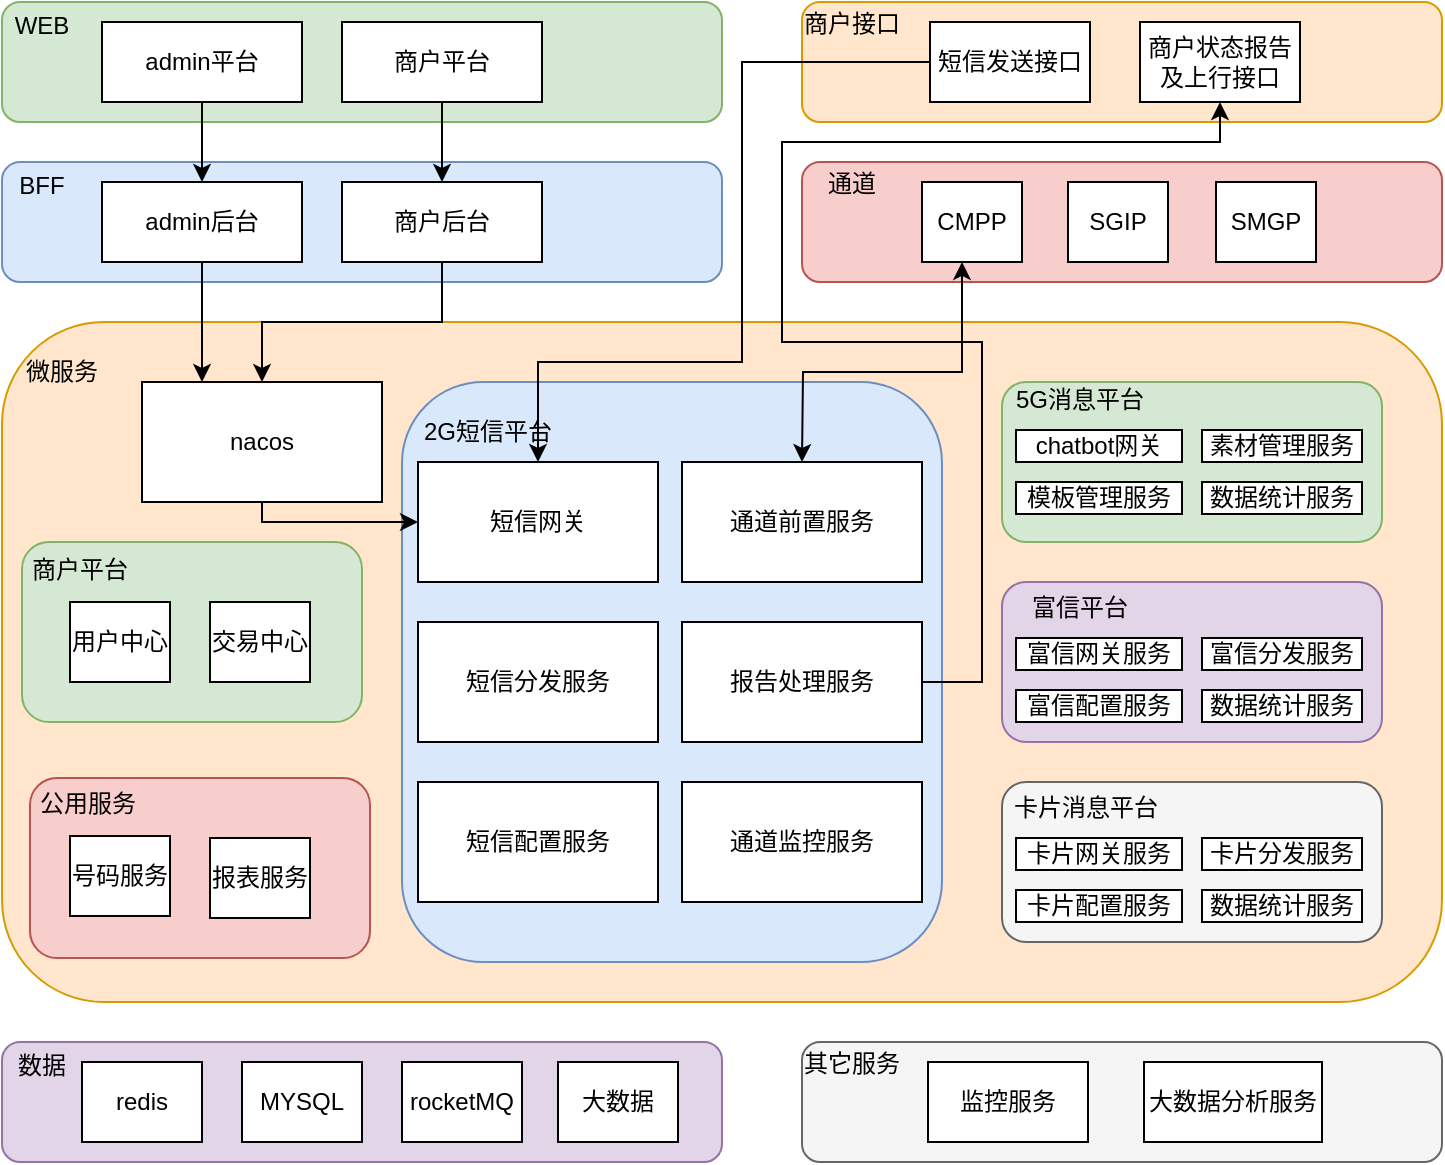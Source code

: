 <mxfile version="21.0.1" type="github">
  <diagram name="第 1 页" id="JLIDf0e1DJFyFmKzr0PZ">
    <mxGraphModel dx="1194" dy="727" grid="1" gridSize="10" guides="1" tooltips="1" connect="1" arrows="1" fold="1" page="1" pageScale="1" pageWidth="827" pageHeight="1169" math="0" shadow="0">
      <root>
        <mxCell id="0" />
        <mxCell id="1" parent="0" />
        <mxCell id="6hzJFKLqSvzQCjT4C_rZ-24" value="" style="rounded=1;whiteSpace=wrap;html=1;shadow=0;glass=0;sketch=0;strokeColor=#d79b00;fillColor=#ffe6cc;" parent="1" vertex="1">
          <mxGeometry x="40" y="200" width="720" height="340" as="geometry" />
        </mxCell>
        <mxCell id="6hzJFKLqSvzQCjT4C_rZ-15" value="" style="rounded=1;whiteSpace=wrap;html=1;shadow=0;glass=0;sketch=0;strokeColor=#6c8ebf;fillColor=#dae8fc;" parent="1" vertex="1">
          <mxGeometry x="40" y="120" width="360" height="60" as="geometry" />
        </mxCell>
        <mxCell id="6hzJFKLqSvzQCjT4C_rZ-53" value="" style="rounded=1;whiteSpace=wrap;html=1;shadow=0;glass=0;sketch=0;strokeColor=#6c8ebf;fillColor=#dae8fc;" parent="1" vertex="1">
          <mxGeometry x="240" y="230" width="270" height="290" as="geometry" />
        </mxCell>
        <mxCell id="6hzJFKLqSvzQCjT4C_rZ-5" value="" style="rounded=1;whiteSpace=wrap;html=1;shadow=0;glass=0;sketch=0;strokeColor=#82b366;fillColor=#d5e8d4;" parent="1" vertex="1">
          <mxGeometry x="40" y="40" width="360" height="60" as="geometry" />
        </mxCell>
        <mxCell id="6hzJFKLqSvzQCjT4C_rZ-6" value="" style="rounded=1;whiteSpace=wrap;html=1;shadow=0;glass=0;sketch=0;strokeColor=#d79b00;fillColor=#ffe6cc;" parent="1" vertex="1">
          <mxGeometry x="440" y="40" width="320" height="60" as="geometry" />
        </mxCell>
        <mxCell id="6hzJFKLqSvzQCjT4C_rZ-7" value="WEB" style="text;html=1;strokeColor=none;fillColor=none;align=center;verticalAlign=middle;whiteSpace=wrap;rounded=0;" parent="1" vertex="1">
          <mxGeometry x="40" y="42" width="40" height="20" as="geometry" />
        </mxCell>
        <mxCell id="6hzJFKLqSvzQCjT4C_rZ-8" value="商户接口" style="text;html=1;strokeColor=none;fillColor=none;align=center;verticalAlign=middle;whiteSpace=wrap;rounded=0;" parent="1" vertex="1">
          <mxGeometry x="440" y="41" width="50" height="20" as="geometry" />
        </mxCell>
        <mxCell id="6hzJFKLqSvzQCjT4C_rZ-94" style="edgeStyle=orthogonalEdgeStyle;rounded=0;orthogonalLoop=1;jettySize=auto;html=1;entryX=0.5;entryY=0;entryDx=0;entryDy=0;" parent="1" source="6hzJFKLqSvzQCjT4C_rZ-10" target="6hzJFKLqSvzQCjT4C_rZ-19" edge="1">
          <mxGeometry relative="1" as="geometry" />
        </mxCell>
        <mxCell id="6hzJFKLqSvzQCjT4C_rZ-10" value="admin平台" style="rounded=0;whiteSpace=wrap;html=1;shadow=0;glass=0;sketch=0;strokeColor=default;gradientColor=none;" parent="1" vertex="1">
          <mxGeometry x="90" y="50" width="100" height="40" as="geometry" />
        </mxCell>
        <mxCell id="6hzJFKLqSvzQCjT4C_rZ-95" style="edgeStyle=orthogonalEdgeStyle;rounded=0;orthogonalLoop=1;jettySize=auto;html=1;entryX=0.5;entryY=0;entryDx=0;entryDy=0;" parent="1" source="6hzJFKLqSvzQCjT4C_rZ-11" target="6hzJFKLqSvzQCjT4C_rZ-20" edge="1">
          <mxGeometry relative="1" as="geometry" />
        </mxCell>
        <mxCell id="6hzJFKLqSvzQCjT4C_rZ-11" value="商户平台" style="rounded=0;whiteSpace=wrap;html=1;shadow=0;glass=0;sketch=0;strokeColor=default;gradientColor=none;" parent="1" vertex="1">
          <mxGeometry x="210" y="50" width="100" height="40" as="geometry" />
        </mxCell>
        <mxCell id="6hzJFKLqSvzQCjT4C_rZ-90" style="edgeStyle=orthogonalEdgeStyle;rounded=0;orthogonalLoop=1;jettySize=auto;html=1;entryX=0.5;entryY=0;entryDx=0;entryDy=0;" parent="1" source="6hzJFKLqSvzQCjT4C_rZ-13" target="6hzJFKLqSvzQCjT4C_rZ-69" edge="1">
          <mxGeometry relative="1" as="geometry">
            <Array as="points">
              <mxPoint x="410" y="70" />
              <mxPoint x="410" y="220" />
              <mxPoint x="308" y="220" />
            </Array>
          </mxGeometry>
        </mxCell>
        <mxCell id="6hzJFKLqSvzQCjT4C_rZ-13" value="短信发送接口" style="rounded=0;whiteSpace=wrap;html=1;shadow=0;glass=0;sketch=0;strokeColor=default;gradientColor=none;" parent="1" vertex="1">
          <mxGeometry x="504" y="50" width="80" height="40" as="geometry" />
        </mxCell>
        <mxCell id="6hzJFKLqSvzQCjT4C_rZ-14" value="商户状态报告及上行接口" style="rounded=0;whiteSpace=wrap;html=1;shadow=0;glass=0;sketch=0;strokeColor=default;gradientColor=none;" parent="1" vertex="1">
          <mxGeometry x="609" y="50" width="80" height="40" as="geometry" />
        </mxCell>
        <mxCell id="6hzJFKLqSvzQCjT4C_rZ-16" value="" style="rounded=1;whiteSpace=wrap;html=1;shadow=0;glass=0;sketch=0;strokeColor=#b85450;fillColor=#f8cecc;" parent="1" vertex="1">
          <mxGeometry x="440" y="120" width="320" height="60" as="geometry" />
        </mxCell>
        <mxCell id="6hzJFKLqSvzQCjT4C_rZ-17" value="BFF" style="text;html=1;strokeColor=none;fillColor=none;align=center;verticalAlign=middle;whiteSpace=wrap;rounded=0;" parent="1" vertex="1">
          <mxGeometry x="40" y="122" width="40" height="20" as="geometry" />
        </mxCell>
        <mxCell id="6hzJFKLqSvzQCjT4C_rZ-18" value="通道" style="text;html=1;strokeColor=none;fillColor=none;align=center;verticalAlign=middle;whiteSpace=wrap;rounded=0;" parent="1" vertex="1">
          <mxGeometry x="440" y="121" width="50" height="20" as="geometry" />
        </mxCell>
        <mxCell id="6hzJFKLqSvzQCjT4C_rZ-96" style="edgeStyle=orthogonalEdgeStyle;rounded=0;orthogonalLoop=1;jettySize=auto;html=1;entryX=0.25;entryY=0;entryDx=0;entryDy=0;exitX=0.5;exitY=1;exitDx=0;exitDy=0;" parent="1" source="6hzJFKLqSvzQCjT4C_rZ-19" target="6hzJFKLqSvzQCjT4C_rZ-67" edge="1">
          <mxGeometry relative="1" as="geometry">
            <mxPoint x="140" y="180" as="sourcePoint" />
            <mxPoint x="140" y="220" as="targetPoint" />
          </mxGeometry>
        </mxCell>
        <mxCell id="6hzJFKLqSvzQCjT4C_rZ-19" value="admin后台" style="rounded=0;whiteSpace=wrap;html=1;shadow=0;glass=0;sketch=0;strokeColor=default;gradientColor=none;" parent="1" vertex="1">
          <mxGeometry x="90" y="130" width="100" height="40" as="geometry" />
        </mxCell>
        <mxCell id="6hzJFKLqSvzQCjT4C_rZ-97" style="edgeStyle=orthogonalEdgeStyle;rounded=0;orthogonalLoop=1;jettySize=auto;html=1;" parent="1" source="6hzJFKLqSvzQCjT4C_rZ-20" target="6hzJFKLqSvzQCjT4C_rZ-67" edge="1">
          <mxGeometry relative="1" as="geometry" />
        </mxCell>
        <mxCell id="6hzJFKLqSvzQCjT4C_rZ-20" value="商户后台" style="rounded=0;whiteSpace=wrap;html=1;shadow=0;glass=0;sketch=0;strokeColor=default;gradientColor=none;" parent="1" vertex="1">
          <mxGeometry x="210" y="130" width="100" height="40" as="geometry" />
        </mxCell>
        <mxCell id="6hzJFKLqSvzQCjT4C_rZ-21" value="CMPP" style="rounded=0;whiteSpace=wrap;html=1;shadow=0;glass=0;sketch=0;strokeColor=default;gradientColor=none;" parent="1" vertex="1">
          <mxGeometry x="500" y="130" width="50" height="40" as="geometry" />
        </mxCell>
        <mxCell id="6hzJFKLqSvzQCjT4C_rZ-22" value="SGIP" style="rounded=0;whiteSpace=wrap;html=1;shadow=0;glass=0;sketch=0;strokeColor=default;gradientColor=none;" parent="1" vertex="1">
          <mxGeometry x="573" y="130" width="50" height="40" as="geometry" />
        </mxCell>
        <mxCell id="6hzJFKLqSvzQCjT4C_rZ-23" value="SMGP" style="rounded=0;whiteSpace=wrap;html=1;shadow=0;glass=0;sketch=0;strokeColor=default;gradientColor=none;" parent="1" vertex="1">
          <mxGeometry x="647" y="130" width="50" height="40" as="geometry" />
        </mxCell>
        <mxCell id="6hzJFKLqSvzQCjT4C_rZ-42" value="" style="rounded=1;whiteSpace=wrap;html=1;shadow=0;glass=0;sketch=0;strokeColor=#9673a6;fillColor=#e1d5e7;" parent="1" vertex="1">
          <mxGeometry x="40" y="560" width="360" height="60" as="geometry" />
        </mxCell>
        <mxCell id="6hzJFKLqSvzQCjT4C_rZ-43" value="" style="rounded=1;whiteSpace=wrap;html=1;shadow=0;glass=0;sketch=0;strokeColor=#666666;fillColor=#f5f5f5;fontColor=#333333;" parent="1" vertex="1">
          <mxGeometry x="440" y="560" width="320" height="60" as="geometry" />
        </mxCell>
        <mxCell id="6hzJFKLqSvzQCjT4C_rZ-44" value="数据" style="text;html=1;strokeColor=none;fillColor=none;align=center;verticalAlign=middle;whiteSpace=wrap;rounded=0;" parent="1" vertex="1">
          <mxGeometry x="40" y="562" width="40" height="20" as="geometry" />
        </mxCell>
        <mxCell id="6hzJFKLqSvzQCjT4C_rZ-45" value="其它服务" style="text;html=1;strokeColor=none;fillColor=none;align=center;verticalAlign=middle;whiteSpace=wrap;rounded=0;" parent="1" vertex="1">
          <mxGeometry x="440" y="561" width="50" height="20" as="geometry" />
        </mxCell>
        <mxCell id="6hzJFKLqSvzQCjT4C_rZ-46" value="redis" style="rounded=0;whiteSpace=wrap;html=1;shadow=0;glass=0;sketch=0;strokeColor=default;gradientColor=none;" parent="1" vertex="1">
          <mxGeometry x="80" y="570" width="60" height="40" as="geometry" />
        </mxCell>
        <mxCell id="6hzJFKLqSvzQCjT4C_rZ-47" value="MYSQL" style="rounded=0;whiteSpace=wrap;html=1;shadow=0;glass=0;sketch=0;strokeColor=default;gradientColor=none;" parent="1" vertex="1">
          <mxGeometry x="160" y="570" width="60" height="40" as="geometry" />
        </mxCell>
        <mxCell id="6hzJFKLqSvzQCjT4C_rZ-48" value="监控服务" style="rounded=0;whiteSpace=wrap;html=1;shadow=0;glass=0;sketch=0;strokeColor=default;gradientColor=none;" parent="1" vertex="1">
          <mxGeometry x="503" y="570" width="80" height="40" as="geometry" />
        </mxCell>
        <mxCell id="6hzJFKLqSvzQCjT4C_rZ-49" value="大数据分析服务" style="rounded=0;whiteSpace=wrap;html=1;shadow=0;glass=0;sketch=0;strokeColor=default;gradientColor=none;" parent="1" vertex="1">
          <mxGeometry x="611" y="570" width="89" height="40" as="geometry" />
        </mxCell>
        <mxCell id="6hzJFKLqSvzQCjT4C_rZ-50" value="微服务" style="text;html=1;strokeColor=none;fillColor=none;align=center;verticalAlign=middle;whiteSpace=wrap;rounded=0;" parent="1" vertex="1">
          <mxGeometry x="40" y="210" width="60" height="30" as="geometry" />
        </mxCell>
        <mxCell id="6hzJFKLqSvzQCjT4C_rZ-51" value="" style="rounded=1;whiteSpace=wrap;html=1;shadow=0;glass=0;sketch=0;strokeColor=#82b366;fillColor=#d5e8d4;" parent="1" vertex="1">
          <mxGeometry x="50" y="310" width="170" height="90" as="geometry" />
        </mxCell>
        <mxCell id="6hzJFKLqSvzQCjT4C_rZ-52" value="" style="rounded=1;whiteSpace=wrap;html=1;shadow=0;glass=0;sketch=0;strokeColor=#b85450;fillColor=#f8cecc;" parent="1" vertex="1">
          <mxGeometry x="54" y="428" width="170" height="90" as="geometry" />
        </mxCell>
        <mxCell id="6hzJFKLqSvzQCjT4C_rZ-54" value="" style="rounded=1;whiteSpace=wrap;html=1;shadow=0;glass=0;sketch=0;strokeColor=#82b366;fillColor=#d5e8d4;" parent="1" vertex="1">
          <mxGeometry x="540" y="230" width="190" height="80" as="geometry" />
        </mxCell>
        <mxCell id="6hzJFKLqSvzQCjT4C_rZ-55" value="" style="rounded=1;whiteSpace=wrap;html=1;shadow=0;glass=0;sketch=0;strokeColor=#9673a6;fillColor=#e1d5e7;" parent="1" vertex="1">
          <mxGeometry x="540" y="330" width="190" height="80" as="geometry" />
        </mxCell>
        <mxCell id="6hzJFKLqSvzQCjT4C_rZ-56" value="" style="rounded=1;whiteSpace=wrap;html=1;shadow=0;glass=0;sketch=0;strokeColor=#666666;fillColor=#f5f5f5;fontColor=#333333;" parent="1" vertex="1">
          <mxGeometry x="540" y="430" width="190" height="80" as="geometry" />
        </mxCell>
        <mxCell id="6hzJFKLqSvzQCjT4C_rZ-57" value="用户中心" style="rounded=0;whiteSpace=wrap;html=1;shadow=0;glass=0;sketch=0;strokeColor=default;gradientColor=none;" parent="1" vertex="1">
          <mxGeometry x="74" y="340" width="50" height="40" as="geometry" />
        </mxCell>
        <mxCell id="6hzJFKLqSvzQCjT4C_rZ-58" value="交易中心" style="rounded=0;whiteSpace=wrap;html=1;shadow=0;glass=0;sketch=0;strokeColor=default;gradientColor=none;" parent="1" vertex="1">
          <mxGeometry x="144" y="340" width="50" height="40" as="geometry" />
        </mxCell>
        <mxCell id="6hzJFKLqSvzQCjT4C_rZ-62" value="号码服务" style="rounded=0;whiteSpace=wrap;html=1;shadow=0;glass=0;sketch=0;strokeColor=default;gradientColor=none;" parent="1" vertex="1">
          <mxGeometry x="74" y="457" width="50" height="40" as="geometry" />
        </mxCell>
        <mxCell id="6hzJFKLqSvzQCjT4C_rZ-63" value="报表服务" style="rounded=0;whiteSpace=wrap;html=1;shadow=0;glass=0;sketch=0;strokeColor=default;gradientColor=none;" parent="1" vertex="1">
          <mxGeometry x="144" y="458" width="50" height="40" as="geometry" />
        </mxCell>
        <mxCell id="6hzJFKLqSvzQCjT4C_rZ-65" value="商户平台" style="text;html=1;strokeColor=none;fillColor=none;align=center;verticalAlign=middle;whiteSpace=wrap;rounded=0;" parent="1" vertex="1">
          <mxGeometry x="49" y="309" width="60" height="30" as="geometry" />
        </mxCell>
        <mxCell id="6hzJFKLqSvzQCjT4C_rZ-66" value="公用服务" style="text;html=1;strokeColor=none;fillColor=none;align=center;verticalAlign=middle;whiteSpace=wrap;rounded=0;" parent="1" vertex="1">
          <mxGeometry x="53" y="426" width="60" height="30" as="geometry" />
        </mxCell>
        <mxCell id="6hzJFKLqSvzQCjT4C_rZ-98" style="edgeStyle=orthogonalEdgeStyle;rounded=0;orthogonalLoop=1;jettySize=auto;html=1;entryX=0;entryY=0.5;entryDx=0;entryDy=0;exitX=0.5;exitY=1;exitDx=0;exitDy=0;" parent="1" source="6hzJFKLqSvzQCjT4C_rZ-67" target="6hzJFKLqSvzQCjT4C_rZ-69" edge="1">
          <mxGeometry relative="1" as="geometry">
            <Array as="points">
              <mxPoint x="170" y="300" />
            </Array>
          </mxGeometry>
        </mxCell>
        <mxCell id="6hzJFKLqSvzQCjT4C_rZ-67" value="nacos" style="rounded=0;whiteSpace=wrap;html=1;shadow=0;glass=0;sketch=0;strokeColor=default;gradientColor=none;" parent="1" vertex="1">
          <mxGeometry x="110" y="230" width="120" height="60" as="geometry" />
        </mxCell>
        <mxCell id="6hzJFKLqSvzQCjT4C_rZ-68" value="2G短信平台" style="text;html=1;strokeColor=none;fillColor=none;align=center;verticalAlign=middle;whiteSpace=wrap;rounded=0;" parent="1" vertex="1">
          <mxGeometry x="248" y="240" width="70" height="30" as="geometry" />
        </mxCell>
        <mxCell id="6hzJFKLqSvzQCjT4C_rZ-69" value="短信网关" style="rounded=0;whiteSpace=wrap;html=1;shadow=0;glass=0;sketch=0;strokeColor=default;gradientColor=none;" parent="1" vertex="1">
          <mxGeometry x="248" y="270" width="120" height="60" as="geometry" />
        </mxCell>
        <mxCell id="6hzJFKLqSvzQCjT4C_rZ-70" value="短信分发服务" style="rounded=0;whiteSpace=wrap;html=1;shadow=0;glass=0;sketch=0;strokeColor=default;gradientColor=none;" parent="1" vertex="1">
          <mxGeometry x="248" y="350" width="120" height="60" as="geometry" />
        </mxCell>
        <mxCell id="6hzJFKLqSvzQCjT4C_rZ-71" value="短信配置服务" style="rounded=0;whiteSpace=wrap;html=1;shadow=0;glass=0;sketch=0;strokeColor=default;gradientColor=none;" parent="1" vertex="1">
          <mxGeometry x="248" y="430" width="120" height="60" as="geometry" />
        </mxCell>
        <mxCell id="6hzJFKLqSvzQCjT4C_rZ-72" value="通道前置服务" style="rounded=0;whiteSpace=wrap;html=1;shadow=0;glass=0;sketch=0;strokeColor=default;gradientColor=none;" parent="1" vertex="1">
          <mxGeometry x="380" y="270" width="120" height="60" as="geometry" />
        </mxCell>
        <mxCell id="6hzJFKLqSvzQCjT4C_rZ-93" style="edgeStyle=orthogonalEdgeStyle;rounded=0;orthogonalLoop=1;jettySize=auto;html=1;entryX=0.5;entryY=1;entryDx=0;entryDy=0;" parent="1" source="6hzJFKLqSvzQCjT4C_rZ-73" target="6hzJFKLqSvzQCjT4C_rZ-14" edge="1">
          <mxGeometry relative="1" as="geometry">
            <Array as="points">
              <mxPoint x="530" y="380" />
              <mxPoint x="530" y="210" />
              <mxPoint x="430" y="210" />
              <mxPoint x="430" y="110" />
              <mxPoint x="649" y="110" />
            </Array>
          </mxGeometry>
        </mxCell>
        <mxCell id="6hzJFKLqSvzQCjT4C_rZ-73" value="报告处理服务" style="rounded=0;whiteSpace=wrap;html=1;shadow=0;glass=0;sketch=0;strokeColor=default;gradientColor=none;" parent="1" vertex="1">
          <mxGeometry x="380" y="350" width="120" height="60" as="geometry" />
        </mxCell>
        <mxCell id="6hzJFKLqSvzQCjT4C_rZ-74" value="通道监控服务" style="rounded=0;whiteSpace=wrap;html=1;shadow=0;glass=0;sketch=0;strokeColor=default;gradientColor=none;" parent="1" vertex="1">
          <mxGeometry x="380" y="430" width="120" height="60" as="geometry" />
        </mxCell>
        <mxCell id="6hzJFKLqSvzQCjT4C_rZ-75" value="5G消息平台" style="text;html=1;strokeColor=none;fillColor=none;align=center;verticalAlign=middle;whiteSpace=wrap;rounded=0;" parent="1" vertex="1">
          <mxGeometry x="544" y="224" width="70" height="30" as="geometry" />
        </mxCell>
        <mxCell id="6hzJFKLqSvzQCjT4C_rZ-76" value="chatbot网关" style="rounded=0;whiteSpace=wrap;html=1;shadow=0;glass=0;sketch=0;strokeColor=default;gradientColor=none;" parent="1" vertex="1">
          <mxGeometry x="547" y="254" width="83" height="16" as="geometry" />
        </mxCell>
        <mxCell id="6hzJFKLqSvzQCjT4C_rZ-77" value="素材管理服务" style="rounded=0;whiteSpace=wrap;html=1;shadow=0;glass=0;sketch=0;strokeColor=default;gradientColor=none;" parent="1" vertex="1">
          <mxGeometry x="640" y="254" width="80" height="16" as="geometry" />
        </mxCell>
        <mxCell id="6hzJFKLqSvzQCjT4C_rZ-78" value="模板管理服务" style="rounded=0;whiteSpace=wrap;html=1;shadow=0;glass=0;sketch=0;strokeColor=default;gradientColor=none;" parent="1" vertex="1">
          <mxGeometry x="547" y="280" width="83" height="16" as="geometry" />
        </mxCell>
        <mxCell id="6hzJFKLqSvzQCjT4C_rZ-79" value="数据统计服务" style="rounded=0;whiteSpace=wrap;html=1;shadow=0;glass=0;sketch=0;strokeColor=default;gradientColor=none;" parent="1" vertex="1">
          <mxGeometry x="640" y="280" width="80" height="16" as="geometry" />
        </mxCell>
        <mxCell id="6hzJFKLqSvzQCjT4C_rZ-80" value="卡片消息平台" style="text;html=1;strokeColor=none;fillColor=none;align=center;verticalAlign=middle;whiteSpace=wrap;rounded=0;" parent="1" vertex="1">
          <mxGeometry x="544" y="428" width="76" height="30" as="geometry" />
        </mxCell>
        <mxCell id="6hzJFKLqSvzQCjT4C_rZ-81" value="卡片网关服务" style="rounded=0;whiteSpace=wrap;html=1;shadow=0;glass=0;sketch=0;strokeColor=default;gradientColor=none;" parent="1" vertex="1">
          <mxGeometry x="547" y="458" width="83" height="16" as="geometry" />
        </mxCell>
        <mxCell id="6hzJFKLqSvzQCjT4C_rZ-82" value="卡片分发服务" style="rounded=0;whiteSpace=wrap;html=1;shadow=0;glass=0;sketch=0;strokeColor=default;gradientColor=none;" parent="1" vertex="1">
          <mxGeometry x="640" y="458" width="80" height="16" as="geometry" />
        </mxCell>
        <mxCell id="6hzJFKLqSvzQCjT4C_rZ-83" value="卡片配置服务" style="rounded=0;whiteSpace=wrap;html=1;shadow=0;glass=0;sketch=0;strokeColor=default;gradientColor=none;" parent="1" vertex="1">
          <mxGeometry x="547" y="484" width="83" height="16" as="geometry" />
        </mxCell>
        <mxCell id="6hzJFKLqSvzQCjT4C_rZ-84" value="数据统计服务" style="rounded=0;whiteSpace=wrap;html=1;shadow=0;glass=0;sketch=0;strokeColor=default;gradientColor=none;" parent="1" vertex="1">
          <mxGeometry x="640" y="484" width="80" height="16" as="geometry" />
        </mxCell>
        <mxCell id="6hzJFKLqSvzQCjT4C_rZ-85" value="富信平台" style="text;html=1;strokeColor=none;fillColor=none;align=center;verticalAlign=middle;whiteSpace=wrap;rounded=0;" parent="1" vertex="1">
          <mxGeometry x="544" y="328" width="70" height="30" as="geometry" />
        </mxCell>
        <mxCell id="6hzJFKLqSvzQCjT4C_rZ-86" value="富信网关服务" style="rounded=0;whiteSpace=wrap;html=1;shadow=0;glass=0;sketch=0;strokeColor=default;gradientColor=none;" parent="1" vertex="1">
          <mxGeometry x="547" y="358" width="83" height="16" as="geometry" />
        </mxCell>
        <mxCell id="6hzJFKLqSvzQCjT4C_rZ-87" value="富信分发服务" style="rounded=0;whiteSpace=wrap;html=1;shadow=0;glass=0;sketch=0;strokeColor=default;gradientColor=none;" parent="1" vertex="1">
          <mxGeometry x="640" y="358" width="80" height="16" as="geometry" />
        </mxCell>
        <mxCell id="6hzJFKLqSvzQCjT4C_rZ-88" value="富信配置服务" style="rounded=0;whiteSpace=wrap;html=1;shadow=0;glass=0;sketch=0;strokeColor=default;gradientColor=none;" parent="1" vertex="1">
          <mxGeometry x="547" y="384" width="83" height="16" as="geometry" />
        </mxCell>
        <mxCell id="6hzJFKLqSvzQCjT4C_rZ-89" value="数据统计服务" style="rounded=0;whiteSpace=wrap;html=1;shadow=0;glass=0;sketch=0;strokeColor=default;gradientColor=none;" parent="1" vertex="1">
          <mxGeometry x="640" y="384" width="80" height="16" as="geometry" />
        </mxCell>
        <mxCell id="6hzJFKLqSvzQCjT4C_rZ-92" value="" style="endArrow=classic;startArrow=classic;html=1;rounded=0;edgeStyle=orthogonalEdgeStyle;entryX=0.25;entryY=0.833;entryDx=0;entryDy=0;entryPerimeter=0;" parent="1" target="6hzJFKLqSvzQCjT4C_rZ-16" edge="1">
          <mxGeometry width="50" height="50" relative="1" as="geometry">
            <mxPoint x="440" y="270" as="sourcePoint" />
            <mxPoint x="490" y="230" as="targetPoint" />
          </mxGeometry>
        </mxCell>
        <mxCell id="h-Orv2WO8ikRnsLiqmM1-1" value="rocketMQ" style="rounded=0;whiteSpace=wrap;html=1;shadow=0;glass=0;sketch=0;strokeColor=default;gradientColor=none;" vertex="1" parent="1">
          <mxGeometry x="240" y="570" width="60" height="40" as="geometry" />
        </mxCell>
        <mxCell id="h-Orv2WO8ikRnsLiqmM1-2" value="大数据" style="rounded=0;whiteSpace=wrap;html=1;shadow=0;glass=0;sketch=0;strokeColor=default;gradientColor=none;" vertex="1" parent="1">
          <mxGeometry x="318" y="570" width="60" height="40" as="geometry" />
        </mxCell>
      </root>
    </mxGraphModel>
  </diagram>
</mxfile>
